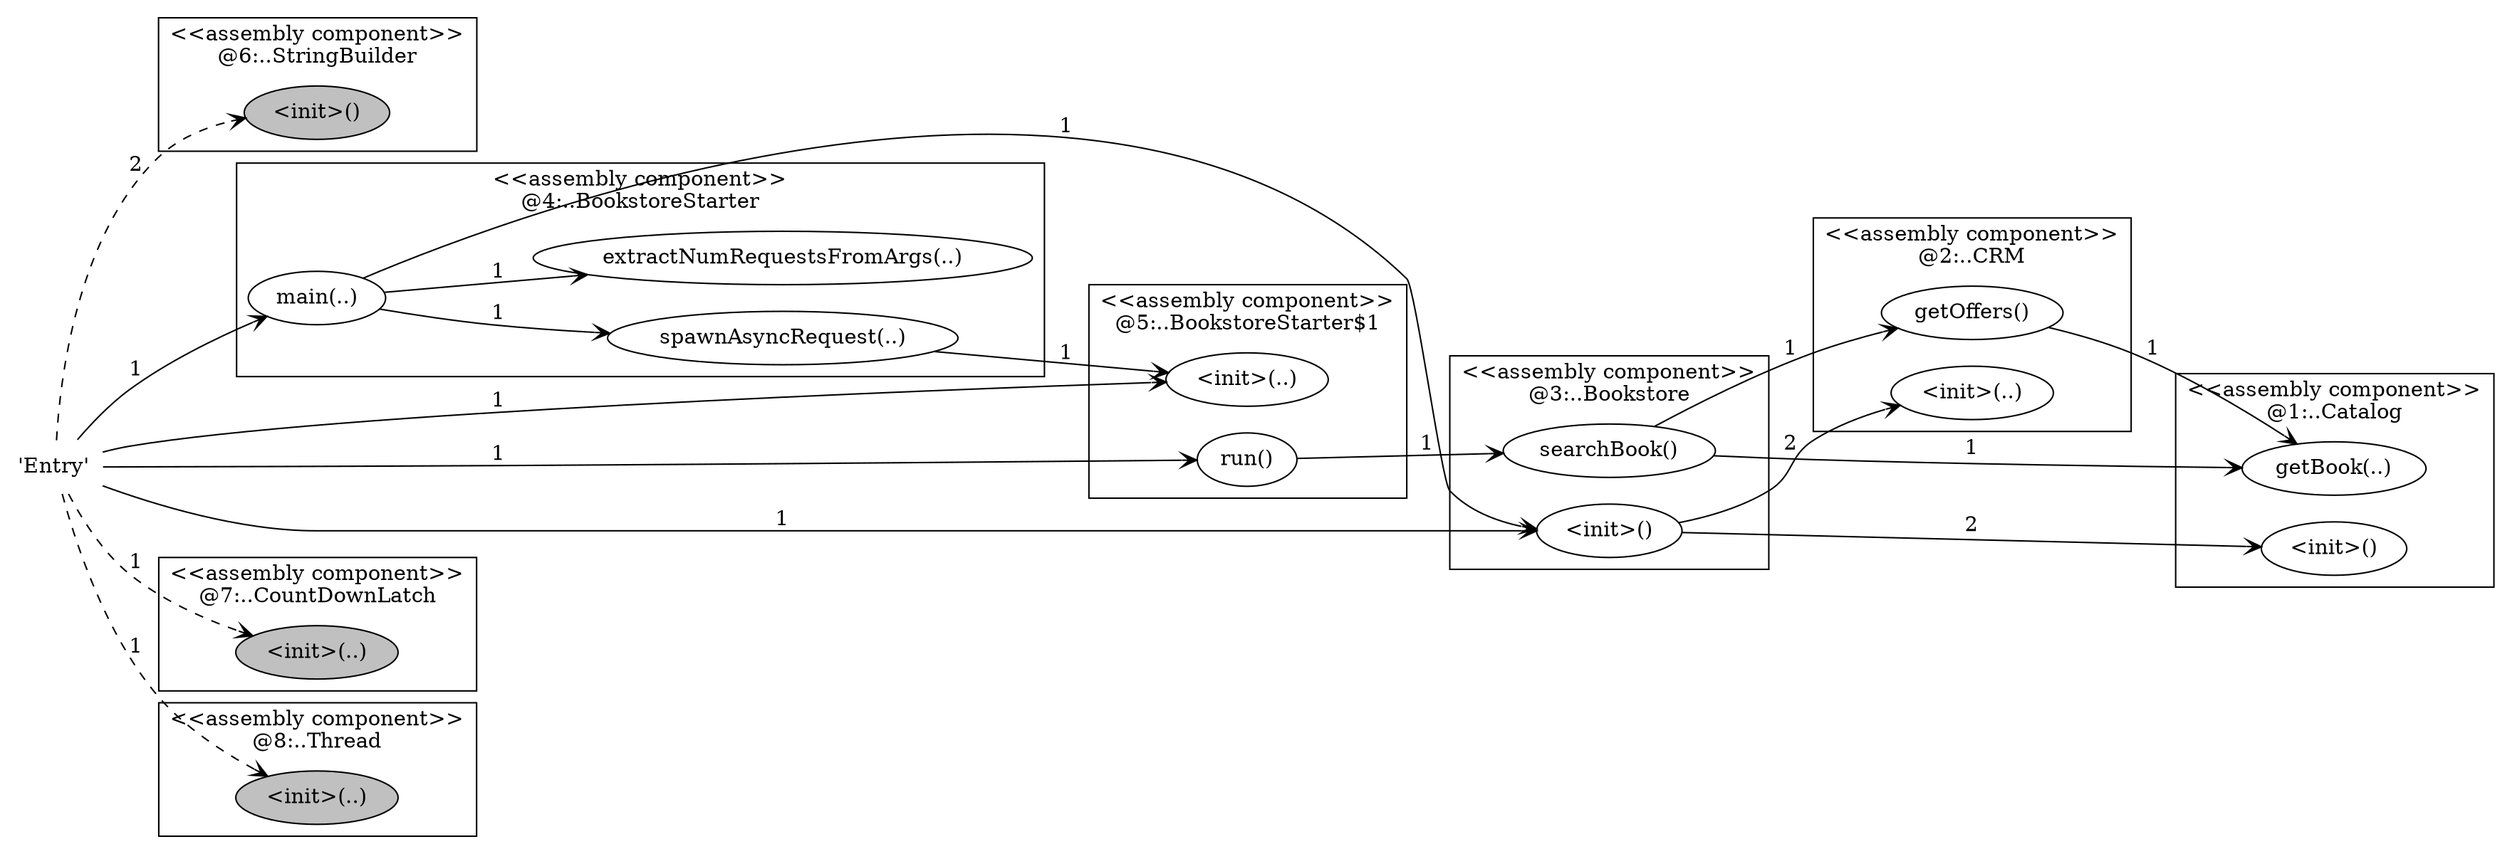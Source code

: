 digraph G {
 rankdir=LR;
subgraph "cluster_component_6" {
 label = "<<assembly component>>\n@6:..StringBuilder";
 shape = "box";
 style = "filled";
 fillcolor = "white";
"depNode_12" [label="<init>()",shape="oval",style="filled",color="#000000",fillcolor="gray"]
}
subgraph "cluster_component_5" {
 label = "<<assembly component>>\n@5:..BookstoreStarter$1";
 shape = "box";
 style = "filled";
 fillcolor = "white";
"depNode_7" [label="<init>(..)",shape="oval",style="filled",color="#000000",fillcolor="white"]
"depNode_8" [label="run()",shape="oval",style="filled",color="#000000",fillcolor="white"]
}
"depNode_0" [label="'Entry'",shape="none"]
subgraph "cluster_component_7" {
 label = "<<assembly component>>\n@7:..CountDownLatch";
 shape = "box";
 style = "filled";
 fillcolor = "white";
"depNode_13" [label="<init>(..)",shape="oval",style="filled",color="#000000",fillcolor="gray"]
}
subgraph "cluster_component_8" {
 label = "<<assembly component>>\n@8:..Thread";
 shape = "box";
 style = "filled";
 fillcolor = "white";
"depNode_14" [label="<init>(..)",shape="oval",style="filled",color="#000000",fillcolor="gray"]
}
subgraph "cluster_component_2" {
 label = "<<assembly component>>\n@2:..CRM";
 shape = "box";
 style = "filled";
 fillcolor = "white";
"depNode_11" [label="getOffers()",shape="oval",style="filled",color="#000000",fillcolor="white"]
"depNode_4" [label="<init>(..)",shape="oval",style="filled",color="#000000",fillcolor="white"]
}
subgraph "cluster_component_1" {
 label = "<<assembly component>>\n@1:..Catalog";
 shape = "box";
 style = "filled";
 fillcolor = "white";
"depNode_10" [label="getBook(..)",shape="oval",style="filled",color="#000000",fillcolor="white"]
"depNode_3" [label="<init>()",shape="oval",style="filled",color="#000000",fillcolor="white"]
}
subgraph "cluster_component_3" {
 label = "<<assembly component>>\n@3:..Bookstore";
 shape = "box";
 style = "filled";
 fillcolor = "white";
"depNode_9" [label="searchBook()",shape="oval",style="filled",color="#000000",fillcolor="white"]
"depNode_2" [label="<init>()",shape="oval",style="filled",color="#000000",fillcolor="white"]
}
subgraph "cluster_component_4" {
 label = "<<assembly component>>\n@4:..BookstoreStarter";
 shape = "box";
 style = "filled";
 fillcolor = "white";
"depNode_6" [label="spawnAsyncRequest(..)",shape="oval",style="filled",color="#000000",fillcolor="white"]
"depNode_5" [label="extractNumRequestsFromArgs(..)",shape="oval",style="filled",color="#000000",fillcolor="white"]
"depNode_1" [label="main(..)",shape="oval",style="filled",color="#000000",fillcolor="white"]
}
depNode_6->depNode_7[label=1, style="solid", arrowhead="open", color="#000000"]
depNode_0->depNode_7[label=1, style="solid", arrowhead="open", color="#000000"]
depNode_0->depNode_8[label=1, style="solid", arrowhead="open", color="#000000"]
depNode_0->depNode_2[label=1, style="solid", arrowhead="open", color="#000000"]
depNode_0->depNode_1[label=1, style="solid", arrowhead="open", color="#000000"]
depNode_0->depNode_12[label=2, style="dashed", arrowhead="open", color="#000000"]
depNode_0->depNode_13[label=1, style="dashed", arrowhead="open", color="#000000"]
depNode_0->depNode_14[label=1, style="dashed", arrowhead="open", color="#000000"]
depNode_8->depNode_9[label=1, style="solid", arrowhead="open", color="#000000"]
depNode_9->depNode_10[label=1, style="solid", arrowhead="open", color="#000000"]
depNode_9->depNode_11[label=1, style="solid", arrowhead="open", color="#000000"]
depNode_2->depNode_3[label=2, style="solid", arrowhead="open", color="#000000"]
depNode_2->depNode_4[label=2, style="solid", arrowhead="open", color="#000000"]
depNode_1->depNode_6[label=1, style="solid", arrowhead="open", color="#000000"]
depNode_1->depNode_5[label=1, style="solid", arrowhead="open", color="#000000"]
depNode_1->depNode_2[label=1, style="solid", arrowhead="open", color="#000000"]
depNode_11->depNode_10[label=1, style="solid", arrowhead="open", color="#000000"]
}
